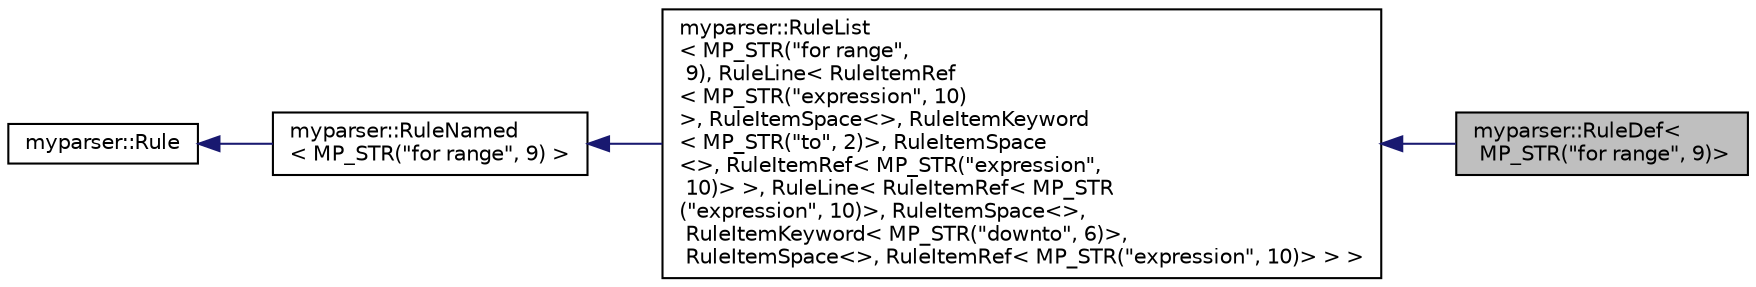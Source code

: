 digraph "myparser::RuleDef&lt; MP_STR(&quot;for range&quot;, 9)&gt;"
{
  edge [fontname="Helvetica",fontsize="10",labelfontname="Helvetica",labelfontsize="10"];
  node [fontname="Helvetica",fontsize="10",shape=record];
  rankdir="LR";
  Node1 [label="myparser::RuleDef\<\l MP_STR(\"for range\", 9)\>",height=0.2,width=0.4,color="black", fillcolor="grey75", style="filled" fontcolor="black"];
  Node2 -> Node1 [dir="back",color="midnightblue",fontsize="10",style="solid",fontname="Helvetica"];
  Node2 [label="myparser::RuleList\l\< MP_STR(\"for range\",\l 9), RuleLine\< RuleItemRef\l\< MP_STR(\"expression\", 10)\l\>, RuleItemSpace\<\>, RuleItemKeyword\l\< MP_STR(\"to\", 2)\>, RuleItemSpace\l\<\>, RuleItemRef\< MP_STR(\"expression\",\l 10)\> \>, RuleLine\< RuleItemRef\< MP_STR\l(\"expression\", 10)\>, RuleItemSpace\<\>,\l RuleItemKeyword\< MP_STR(\"downto\", 6)\>,\l RuleItemSpace\<\>, RuleItemRef\< MP_STR(\"expression\", 10)\> \> \>",height=0.2,width=0.4,color="black", fillcolor="white", style="filled",URL="$classmyparser_1_1RuleList.html"];
  Node3 -> Node2 [dir="back",color="midnightblue",fontsize="10",style="solid",fontname="Helvetica"];
  Node3 [label="myparser::RuleNamed\l\< MP_STR(\"for range\", 9) \>",height=0.2,width=0.4,color="black", fillcolor="white", style="filled",URL="$classmyparser_1_1RuleNamed.html"];
  Node4 -> Node3 [dir="back",color="midnightblue",fontsize="10",style="solid",fontname="Helvetica"];
  Node4 [label="myparser::Rule",height=0.2,width=0.4,color="black", fillcolor="white", style="filled",URL="$classmyparser_1_1Rule.html"];
}
